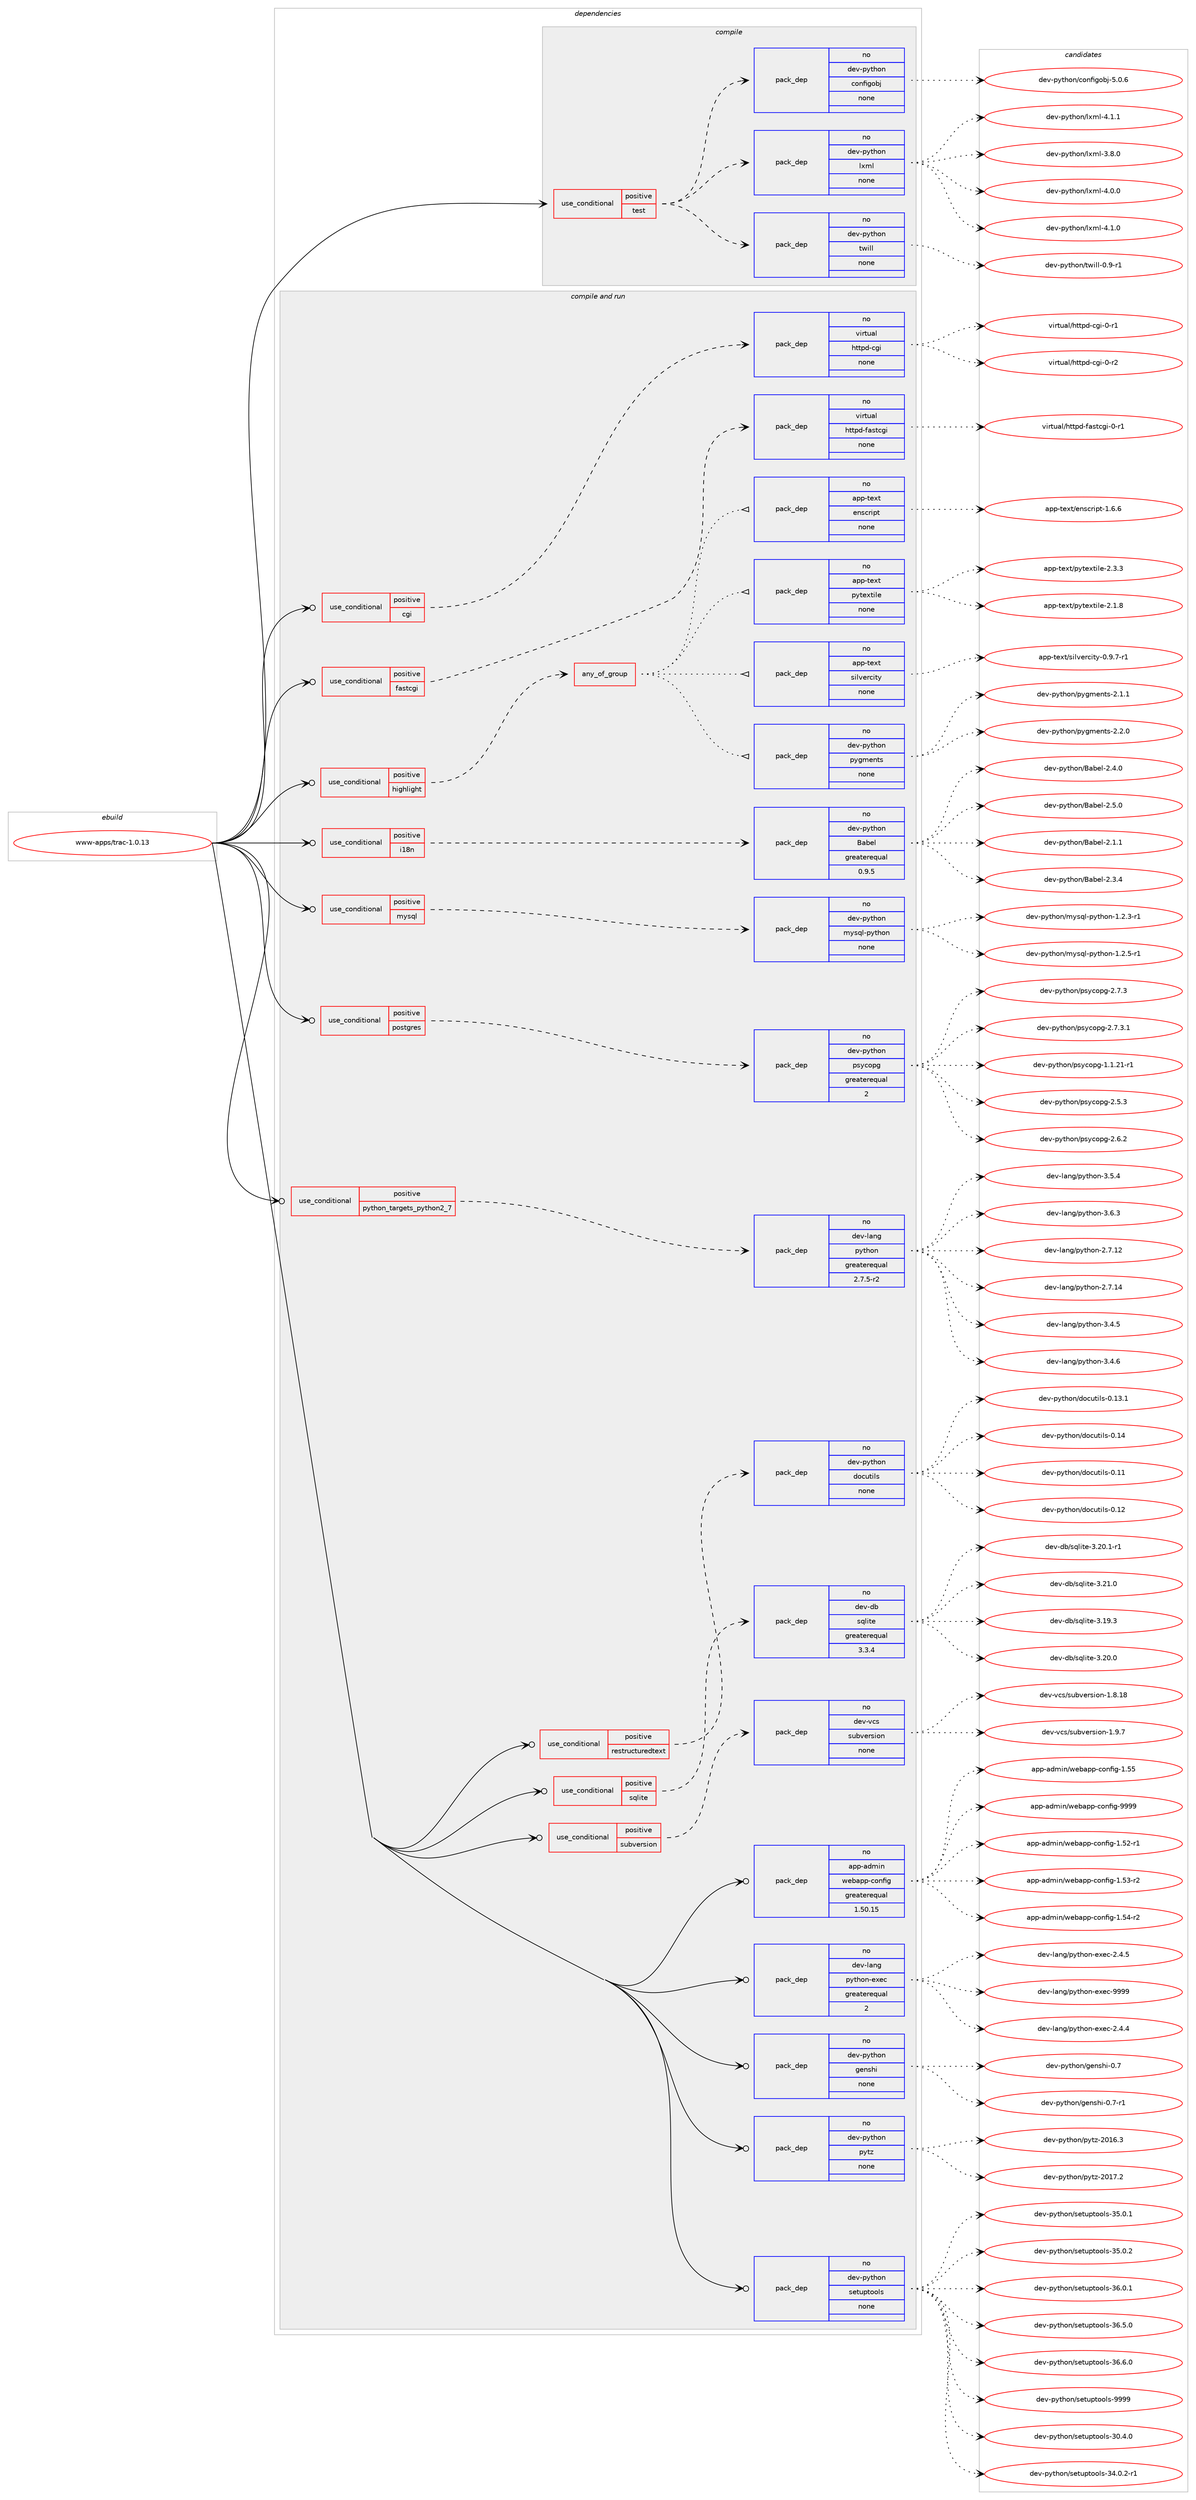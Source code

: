 digraph prolog {

# *************
# Graph options
# *************

newrank=true;
concentrate=true;
compound=true;
graph [rankdir=LR,fontname=Helvetica,fontsize=10,ranksep=1.5];#, ranksep=2.5, nodesep=0.2];
edge  [arrowhead=vee];
node  [fontname=Helvetica,fontsize=10];

# **********
# The ebuild
# **********

subgraph cluster_leftcol {
color=gray;
rank=same;
label=<<i>ebuild</i>>;
id [label="www-apps/trac-1.0.13", color=red, width=4, href="../www-apps/trac-1.0.13.svg"];
}

# ****************
# The dependencies
# ****************

subgraph cluster_midcol {
color=gray;
label=<<i>dependencies</i>>;
subgraph cluster_compile {
fillcolor="#eeeeee";
style=filled;
label=<<i>compile</i>>;
subgraph cond119693 {
dependency502520 [label=<<TABLE BORDER="0" CELLBORDER="1" CELLSPACING="0" CELLPADDING="4"><TR><TD ROWSPAN="3" CELLPADDING="10">use_conditional</TD></TR><TR><TD>positive</TD></TR><TR><TD>test</TD></TR></TABLE>>, shape=none, color=red];
subgraph pack373639 {
dependency502521 [label=<<TABLE BORDER="0" CELLBORDER="1" CELLSPACING="0" CELLPADDING="4" WIDTH="220"><TR><TD ROWSPAN="6" CELLPADDING="30">pack_dep</TD></TR><TR><TD WIDTH="110">no</TD></TR><TR><TD>dev-python</TD></TR><TR><TD>twill</TD></TR><TR><TD>none</TD></TR><TR><TD></TD></TR></TABLE>>, shape=none, color=blue];
}
dependency502520:e -> dependency502521:w [weight=20,style="dashed",arrowhead="vee"];
subgraph pack373640 {
dependency502522 [label=<<TABLE BORDER="0" CELLBORDER="1" CELLSPACING="0" CELLPADDING="4" WIDTH="220"><TR><TD ROWSPAN="6" CELLPADDING="30">pack_dep</TD></TR><TR><TD WIDTH="110">no</TD></TR><TR><TD>dev-python</TD></TR><TR><TD>lxml</TD></TR><TR><TD>none</TD></TR><TR><TD></TD></TR></TABLE>>, shape=none, color=blue];
}
dependency502520:e -> dependency502522:w [weight=20,style="dashed",arrowhead="vee"];
subgraph pack373641 {
dependency502523 [label=<<TABLE BORDER="0" CELLBORDER="1" CELLSPACING="0" CELLPADDING="4" WIDTH="220"><TR><TD ROWSPAN="6" CELLPADDING="30">pack_dep</TD></TR><TR><TD WIDTH="110">no</TD></TR><TR><TD>dev-python</TD></TR><TR><TD>configobj</TD></TR><TR><TD>none</TD></TR><TR><TD></TD></TR></TABLE>>, shape=none, color=blue];
}
dependency502520:e -> dependency502523:w [weight=20,style="dashed",arrowhead="vee"];
}
id:e -> dependency502520:w [weight=20,style="solid",arrowhead="vee"];
}
subgraph cluster_compileandrun {
fillcolor="#eeeeee";
style=filled;
label=<<i>compile and run</i>>;
subgraph cond119694 {
dependency502524 [label=<<TABLE BORDER="0" CELLBORDER="1" CELLSPACING="0" CELLPADDING="4"><TR><TD ROWSPAN="3" CELLPADDING="10">use_conditional</TD></TR><TR><TD>positive</TD></TR><TR><TD>cgi</TD></TR></TABLE>>, shape=none, color=red];
subgraph pack373642 {
dependency502525 [label=<<TABLE BORDER="0" CELLBORDER="1" CELLSPACING="0" CELLPADDING="4" WIDTH="220"><TR><TD ROWSPAN="6" CELLPADDING="30">pack_dep</TD></TR><TR><TD WIDTH="110">no</TD></TR><TR><TD>virtual</TD></TR><TR><TD>httpd-cgi</TD></TR><TR><TD>none</TD></TR><TR><TD></TD></TR></TABLE>>, shape=none, color=blue];
}
dependency502524:e -> dependency502525:w [weight=20,style="dashed",arrowhead="vee"];
}
id:e -> dependency502524:w [weight=20,style="solid",arrowhead="odotvee"];
subgraph cond119695 {
dependency502526 [label=<<TABLE BORDER="0" CELLBORDER="1" CELLSPACING="0" CELLPADDING="4"><TR><TD ROWSPAN="3" CELLPADDING="10">use_conditional</TD></TR><TR><TD>positive</TD></TR><TR><TD>fastcgi</TD></TR></TABLE>>, shape=none, color=red];
subgraph pack373643 {
dependency502527 [label=<<TABLE BORDER="0" CELLBORDER="1" CELLSPACING="0" CELLPADDING="4" WIDTH="220"><TR><TD ROWSPAN="6" CELLPADDING="30">pack_dep</TD></TR><TR><TD WIDTH="110">no</TD></TR><TR><TD>virtual</TD></TR><TR><TD>httpd-fastcgi</TD></TR><TR><TD>none</TD></TR><TR><TD></TD></TR></TABLE>>, shape=none, color=blue];
}
dependency502526:e -> dependency502527:w [weight=20,style="dashed",arrowhead="vee"];
}
id:e -> dependency502526:w [weight=20,style="solid",arrowhead="odotvee"];
subgraph cond119696 {
dependency502528 [label=<<TABLE BORDER="0" CELLBORDER="1" CELLSPACING="0" CELLPADDING="4"><TR><TD ROWSPAN="3" CELLPADDING="10">use_conditional</TD></TR><TR><TD>positive</TD></TR><TR><TD>highlight</TD></TR></TABLE>>, shape=none, color=red];
subgraph any8860 {
dependency502529 [label=<<TABLE BORDER="0" CELLBORDER="1" CELLSPACING="0" CELLPADDING="4"><TR><TD CELLPADDING="10">any_of_group</TD></TR></TABLE>>, shape=none, color=red];subgraph pack373644 {
dependency502530 [label=<<TABLE BORDER="0" CELLBORDER="1" CELLSPACING="0" CELLPADDING="4" WIDTH="220"><TR><TD ROWSPAN="6" CELLPADDING="30">pack_dep</TD></TR><TR><TD WIDTH="110">no</TD></TR><TR><TD>dev-python</TD></TR><TR><TD>pygments</TD></TR><TR><TD>none</TD></TR><TR><TD></TD></TR></TABLE>>, shape=none, color=blue];
}
dependency502529:e -> dependency502530:w [weight=20,style="dotted",arrowhead="oinv"];
subgraph pack373645 {
dependency502531 [label=<<TABLE BORDER="0" CELLBORDER="1" CELLSPACING="0" CELLPADDING="4" WIDTH="220"><TR><TD ROWSPAN="6" CELLPADDING="30">pack_dep</TD></TR><TR><TD WIDTH="110">no</TD></TR><TR><TD>app-text</TD></TR><TR><TD>silvercity</TD></TR><TR><TD>none</TD></TR><TR><TD></TD></TR></TABLE>>, shape=none, color=blue];
}
dependency502529:e -> dependency502531:w [weight=20,style="dotted",arrowhead="oinv"];
subgraph pack373646 {
dependency502532 [label=<<TABLE BORDER="0" CELLBORDER="1" CELLSPACING="0" CELLPADDING="4" WIDTH="220"><TR><TD ROWSPAN="6" CELLPADDING="30">pack_dep</TD></TR><TR><TD WIDTH="110">no</TD></TR><TR><TD>app-text</TD></TR><TR><TD>pytextile</TD></TR><TR><TD>none</TD></TR><TR><TD></TD></TR></TABLE>>, shape=none, color=blue];
}
dependency502529:e -> dependency502532:w [weight=20,style="dotted",arrowhead="oinv"];
subgraph pack373647 {
dependency502533 [label=<<TABLE BORDER="0" CELLBORDER="1" CELLSPACING="0" CELLPADDING="4" WIDTH="220"><TR><TD ROWSPAN="6" CELLPADDING="30">pack_dep</TD></TR><TR><TD WIDTH="110">no</TD></TR><TR><TD>app-text</TD></TR><TR><TD>enscript</TD></TR><TR><TD>none</TD></TR><TR><TD></TD></TR></TABLE>>, shape=none, color=blue];
}
dependency502529:e -> dependency502533:w [weight=20,style="dotted",arrowhead="oinv"];
}
dependency502528:e -> dependency502529:w [weight=20,style="dashed",arrowhead="vee"];
}
id:e -> dependency502528:w [weight=20,style="solid",arrowhead="odotvee"];
subgraph cond119697 {
dependency502534 [label=<<TABLE BORDER="0" CELLBORDER="1" CELLSPACING="0" CELLPADDING="4"><TR><TD ROWSPAN="3" CELLPADDING="10">use_conditional</TD></TR><TR><TD>positive</TD></TR><TR><TD>i18n</TD></TR></TABLE>>, shape=none, color=red];
subgraph pack373648 {
dependency502535 [label=<<TABLE BORDER="0" CELLBORDER="1" CELLSPACING="0" CELLPADDING="4" WIDTH="220"><TR><TD ROWSPAN="6" CELLPADDING="30">pack_dep</TD></TR><TR><TD WIDTH="110">no</TD></TR><TR><TD>dev-python</TD></TR><TR><TD>Babel</TD></TR><TR><TD>greaterequal</TD></TR><TR><TD>0.9.5</TD></TR></TABLE>>, shape=none, color=blue];
}
dependency502534:e -> dependency502535:w [weight=20,style="dashed",arrowhead="vee"];
}
id:e -> dependency502534:w [weight=20,style="solid",arrowhead="odotvee"];
subgraph cond119698 {
dependency502536 [label=<<TABLE BORDER="0" CELLBORDER="1" CELLSPACING="0" CELLPADDING="4"><TR><TD ROWSPAN="3" CELLPADDING="10">use_conditional</TD></TR><TR><TD>positive</TD></TR><TR><TD>mysql</TD></TR></TABLE>>, shape=none, color=red];
subgraph pack373649 {
dependency502537 [label=<<TABLE BORDER="0" CELLBORDER="1" CELLSPACING="0" CELLPADDING="4" WIDTH="220"><TR><TD ROWSPAN="6" CELLPADDING="30">pack_dep</TD></TR><TR><TD WIDTH="110">no</TD></TR><TR><TD>dev-python</TD></TR><TR><TD>mysql-python</TD></TR><TR><TD>none</TD></TR><TR><TD></TD></TR></TABLE>>, shape=none, color=blue];
}
dependency502536:e -> dependency502537:w [weight=20,style="dashed",arrowhead="vee"];
}
id:e -> dependency502536:w [weight=20,style="solid",arrowhead="odotvee"];
subgraph cond119699 {
dependency502538 [label=<<TABLE BORDER="0" CELLBORDER="1" CELLSPACING="0" CELLPADDING="4"><TR><TD ROWSPAN="3" CELLPADDING="10">use_conditional</TD></TR><TR><TD>positive</TD></TR><TR><TD>postgres</TD></TR></TABLE>>, shape=none, color=red];
subgraph pack373650 {
dependency502539 [label=<<TABLE BORDER="0" CELLBORDER="1" CELLSPACING="0" CELLPADDING="4" WIDTH="220"><TR><TD ROWSPAN="6" CELLPADDING="30">pack_dep</TD></TR><TR><TD WIDTH="110">no</TD></TR><TR><TD>dev-python</TD></TR><TR><TD>psycopg</TD></TR><TR><TD>greaterequal</TD></TR><TR><TD>2</TD></TR></TABLE>>, shape=none, color=blue];
}
dependency502538:e -> dependency502539:w [weight=20,style="dashed",arrowhead="vee"];
}
id:e -> dependency502538:w [weight=20,style="solid",arrowhead="odotvee"];
subgraph cond119700 {
dependency502540 [label=<<TABLE BORDER="0" CELLBORDER="1" CELLSPACING="0" CELLPADDING="4"><TR><TD ROWSPAN="3" CELLPADDING="10">use_conditional</TD></TR><TR><TD>positive</TD></TR><TR><TD>python_targets_python2_7</TD></TR></TABLE>>, shape=none, color=red];
subgraph pack373651 {
dependency502541 [label=<<TABLE BORDER="0" CELLBORDER="1" CELLSPACING="0" CELLPADDING="4" WIDTH="220"><TR><TD ROWSPAN="6" CELLPADDING="30">pack_dep</TD></TR><TR><TD WIDTH="110">no</TD></TR><TR><TD>dev-lang</TD></TR><TR><TD>python</TD></TR><TR><TD>greaterequal</TD></TR><TR><TD>2.7.5-r2</TD></TR></TABLE>>, shape=none, color=blue];
}
dependency502540:e -> dependency502541:w [weight=20,style="dashed",arrowhead="vee"];
}
id:e -> dependency502540:w [weight=20,style="solid",arrowhead="odotvee"];
subgraph cond119701 {
dependency502542 [label=<<TABLE BORDER="0" CELLBORDER="1" CELLSPACING="0" CELLPADDING="4"><TR><TD ROWSPAN="3" CELLPADDING="10">use_conditional</TD></TR><TR><TD>positive</TD></TR><TR><TD>restructuredtext</TD></TR></TABLE>>, shape=none, color=red];
subgraph pack373652 {
dependency502543 [label=<<TABLE BORDER="0" CELLBORDER="1" CELLSPACING="0" CELLPADDING="4" WIDTH="220"><TR><TD ROWSPAN="6" CELLPADDING="30">pack_dep</TD></TR><TR><TD WIDTH="110">no</TD></TR><TR><TD>dev-python</TD></TR><TR><TD>docutils</TD></TR><TR><TD>none</TD></TR><TR><TD></TD></TR></TABLE>>, shape=none, color=blue];
}
dependency502542:e -> dependency502543:w [weight=20,style="dashed",arrowhead="vee"];
}
id:e -> dependency502542:w [weight=20,style="solid",arrowhead="odotvee"];
subgraph cond119702 {
dependency502544 [label=<<TABLE BORDER="0" CELLBORDER="1" CELLSPACING="0" CELLPADDING="4"><TR><TD ROWSPAN="3" CELLPADDING="10">use_conditional</TD></TR><TR><TD>positive</TD></TR><TR><TD>sqlite</TD></TR></TABLE>>, shape=none, color=red];
subgraph pack373653 {
dependency502545 [label=<<TABLE BORDER="0" CELLBORDER="1" CELLSPACING="0" CELLPADDING="4" WIDTH="220"><TR><TD ROWSPAN="6" CELLPADDING="30">pack_dep</TD></TR><TR><TD WIDTH="110">no</TD></TR><TR><TD>dev-db</TD></TR><TR><TD>sqlite</TD></TR><TR><TD>greaterequal</TD></TR><TR><TD>3.3.4</TD></TR></TABLE>>, shape=none, color=blue];
}
dependency502544:e -> dependency502545:w [weight=20,style="dashed",arrowhead="vee"];
}
id:e -> dependency502544:w [weight=20,style="solid",arrowhead="odotvee"];
subgraph cond119703 {
dependency502546 [label=<<TABLE BORDER="0" CELLBORDER="1" CELLSPACING="0" CELLPADDING="4"><TR><TD ROWSPAN="3" CELLPADDING="10">use_conditional</TD></TR><TR><TD>positive</TD></TR><TR><TD>subversion</TD></TR></TABLE>>, shape=none, color=red];
subgraph pack373654 {
dependency502547 [label=<<TABLE BORDER="0" CELLBORDER="1" CELLSPACING="0" CELLPADDING="4" WIDTH="220"><TR><TD ROWSPAN="6" CELLPADDING="30">pack_dep</TD></TR><TR><TD WIDTH="110">no</TD></TR><TR><TD>dev-vcs</TD></TR><TR><TD>subversion</TD></TR><TR><TD>none</TD></TR><TR><TD></TD></TR></TABLE>>, shape=none, color=blue];
}
dependency502546:e -> dependency502547:w [weight=20,style="dashed",arrowhead="vee"];
}
id:e -> dependency502546:w [weight=20,style="solid",arrowhead="odotvee"];
subgraph pack373655 {
dependency502548 [label=<<TABLE BORDER="0" CELLBORDER="1" CELLSPACING="0" CELLPADDING="4" WIDTH="220"><TR><TD ROWSPAN="6" CELLPADDING="30">pack_dep</TD></TR><TR><TD WIDTH="110">no</TD></TR><TR><TD>app-admin</TD></TR><TR><TD>webapp-config</TD></TR><TR><TD>greaterequal</TD></TR><TR><TD>1.50.15</TD></TR></TABLE>>, shape=none, color=blue];
}
id:e -> dependency502548:w [weight=20,style="solid",arrowhead="odotvee"];
subgraph pack373656 {
dependency502549 [label=<<TABLE BORDER="0" CELLBORDER="1" CELLSPACING="0" CELLPADDING="4" WIDTH="220"><TR><TD ROWSPAN="6" CELLPADDING="30">pack_dep</TD></TR><TR><TD WIDTH="110">no</TD></TR><TR><TD>dev-lang</TD></TR><TR><TD>python-exec</TD></TR><TR><TD>greaterequal</TD></TR><TR><TD>2</TD></TR></TABLE>>, shape=none, color=blue];
}
id:e -> dependency502549:w [weight=20,style="solid",arrowhead="odotvee"];
subgraph pack373657 {
dependency502550 [label=<<TABLE BORDER="0" CELLBORDER="1" CELLSPACING="0" CELLPADDING="4" WIDTH="220"><TR><TD ROWSPAN="6" CELLPADDING="30">pack_dep</TD></TR><TR><TD WIDTH="110">no</TD></TR><TR><TD>dev-python</TD></TR><TR><TD>genshi</TD></TR><TR><TD>none</TD></TR><TR><TD></TD></TR></TABLE>>, shape=none, color=blue];
}
id:e -> dependency502550:w [weight=20,style="solid",arrowhead="odotvee"];
subgraph pack373658 {
dependency502551 [label=<<TABLE BORDER="0" CELLBORDER="1" CELLSPACING="0" CELLPADDING="4" WIDTH="220"><TR><TD ROWSPAN="6" CELLPADDING="30">pack_dep</TD></TR><TR><TD WIDTH="110">no</TD></TR><TR><TD>dev-python</TD></TR><TR><TD>pytz</TD></TR><TR><TD>none</TD></TR><TR><TD></TD></TR></TABLE>>, shape=none, color=blue];
}
id:e -> dependency502551:w [weight=20,style="solid",arrowhead="odotvee"];
subgraph pack373659 {
dependency502552 [label=<<TABLE BORDER="0" CELLBORDER="1" CELLSPACING="0" CELLPADDING="4" WIDTH="220"><TR><TD ROWSPAN="6" CELLPADDING="30">pack_dep</TD></TR><TR><TD WIDTH="110">no</TD></TR><TR><TD>dev-python</TD></TR><TR><TD>setuptools</TD></TR><TR><TD>none</TD></TR><TR><TD></TD></TR></TABLE>>, shape=none, color=blue];
}
id:e -> dependency502552:w [weight=20,style="solid",arrowhead="odotvee"];
}
subgraph cluster_run {
fillcolor="#eeeeee";
style=filled;
label=<<i>run</i>>;
}
}

# **************
# The candidates
# **************

subgraph cluster_choices {
rank=same;
color=gray;
label=<<i>candidates</i>>;

subgraph choice373639 {
color=black;
nodesep=1;
choice1001011184511212111610411111047116119105108108454846574511449 [label="dev-python/twill-0.9-r1", color=red, width=4,href="../dev-python/twill-0.9-r1.svg"];
dependency502521:e -> choice1001011184511212111610411111047116119105108108454846574511449:w [style=dotted,weight="100"];
}
subgraph choice373640 {
color=black;
nodesep=1;
choice1001011184511212111610411111047108120109108455146564648 [label="dev-python/lxml-3.8.0", color=red, width=4,href="../dev-python/lxml-3.8.0.svg"];
choice1001011184511212111610411111047108120109108455246484648 [label="dev-python/lxml-4.0.0", color=red, width=4,href="../dev-python/lxml-4.0.0.svg"];
choice1001011184511212111610411111047108120109108455246494648 [label="dev-python/lxml-4.1.0", color=red, width=4,href="../dev-python/lxml-4.1.0.svg"];
choice1001011184511212111610411111047108120109108455246494649 [label="dev-python/lxml-4.1.1", color=red, width=4,href="../dev-python/lxml-4.1.1.svg"];
dependency502522:e -> choice1001011184511212111610411111047108120109108455146564648:w [style=dotted,weight="100"];
dependency502522:e -> choice1001011184511212111610411111047108120109108455246484648:w [style=dotted,weight="100"];
dependency502522:e -> choice1001011184511212111610411111047108120109108455246494648:w [style=dotted,weight="100"];
dependency502522:e -> choice1001011184511212111610411111047108120109108455246494649:w [style=dotted,weight="100"];
}
subgraph choice373641 {
color=black;
nodesep=1;
choice10010111845112121116104111110479911111010210510311198106455346484654 [label="dev-python/configobj-5.0.6", color=red, width=4,href="../dev-python/configobj-5.0.6.svg"];
dependency502523:e -> choice10010111845112121116104111110479911111010210510311198106455346484654:w [style=dotted,weight="100"];
}
subgraph choice373642 {
color=black;
nodesep=1;
choice1181051141161179710847104116116112100459910310545484511449 [label="virtual/httpd-cgi-0-r1", color=red, width=4,href="../virtual/httpd-cgi-0-r1.svg"];
choice1181051141161179710847104116116112100459910310545484511450 [label="virtual/httpd-cgi-0-r2", color=red, width=4,href="../virtual/httpd-cgi-0-r2.svg"];
dependency502525:e -> choice1181051141161179710847104116116112100459910310545484511449:w [style=dotted,weight="100"];
dependency502525:e -> choice1181051141161179710847104116116112100459910310545484511450:w [style=dotted,weight="100"];
}
subgraph choice373643 {
color=black;
nodesep=1;
choice118105114116117971084710411611611210045102971151169910310545484511449 [label="virtual/httpd-fastcgi-0-r1", color=red, width=4,href="../virtual/httpd-fastcgi-0-r1.svg"];
dependency502527:e -> choice118105114116117971084710411611611210045102971151169910310545484511449:w [style=dotted,weight="100"];
}
subgraph choice373644 {
color=black;
nodesep=1;
choice1001011184511212111610411111047112121103109101110116115455046494649 [label="dev-python/pygments-2.1.1", color=red, width=4,href="../dev-python/pygments-2.1.1.svg"];
choice1001011184511212111610411111047112121103109101110116115455046504648 [label="dev-python/pygments-2.2.0", color=red, width=4,href="../dev-python/pygments-2.2.0.svg"];
dependency502530:e -> choice1001011184511212111610411111047112121103109101110116115455046494649:w [style=dotted,weight="100"];
dependency502530:e -> choice1001011184511212111610411111047112121103109101110116115455046504648:w [style=dotted,weight="100"];
}
subgraph choice373645 {
color=black;
nodesep=1;
choice971121124511610112011647115105108118101114991051161214548465746554511449 [label="app-text/silvercity-0.9.7-r1", color=red, width=4,href="../app-text/silvercity-0.9.7-r1.svg"];
dependency502531:e -> choice971121124511610112011647115105108118101114991051161214548465746554511449:w [style=dotted,weight="100"];
}
subgraph choice373646 {
color=black;
nodesep=1;
choice971121124511610112011647112121116101120116105108101455046494656 [label="app-text/pytextile-2.1.8", color=red, width=4,href="../app-text/pytextile-2.1.8.svg"];
choice971121124511610112011647112121116101120116105108101455046514651 [label="app-text/pytextile-2.3.3", color=red, width=4,href="../app-text/pytextile-2.3.3.svg"];
dependency502532:e -> choice971121124511610112011647112121116101120116105108101455046494656:w [style=dotted,weight="100"];
dependency502532:e -> choice971121124511610112011647112121116101120116105108101455046514651:w [style=dotted,weight="100"];
}
subgraph choice373647 {
color=black;
nodesep=1;
choice97112112451161011201164710111011599114105112116454946544654 [label="app-text/enscript-1.6.6", color=red, width=4,href="../app-text/enscript-1.6.6.svg"];
dependency502533:e -> choice97112112451161011201164710111011599114105112116454946544654:w [style=dotted,weight="100"];
}
subgraph choice373648 {
color=black;
nodesep=1;
choice1001011184511212111610411111047669798101108455046494649 [label="dev-python/Babel-2.1.1", color=red, width=4,href="../dev-python/Babel-2.1.1.svg"];
choice1001011184511212111610411111047669798101108455046514652 [label="dev-python/Babel-2.3.4", color=red, width=4,href="../dev-python/Babel-2.3.4.svg"];
choice1001011184511212111610411111047669798101108455046524648 [label="dev-python/Babel-2.4.0", color=red, width=4,href="../dev-python/Babel-2.4.0.svg"];
choice1001011184511212111610411111047669798101108455046534648 [label="dev-python/Babel-2.5.0", color=red, width=4,href="../dev-python/Babel-2.5.0.svg"];
dependency502535:e -> choice1001011184511212111610411111047669798101108455046494649:w [style=dotted,weight="100"];
dependency502535:e -> choice1001011184511212111610411111047669798101108455046514652:w [style=dotted,weight="100"];
dependency502535:e -> choice1001011184511212111610411111047669798101108455046524648:w [style=dotted,weight="100"];
dependency502535:e -> choice1001011184511212111610411111047669798101108455046534648:w [style=dotted,weight="100"];
}
subgraph choice373649 {
color=black;
nodesep=1;
choice1001011184511212111610411111047109121115113108451121211161041111104549465046514511449 [label="dev-python/mysql-python-1.2.3-r1", color=red, width=4,href="../dev-python/mysql-python-1.2.3-r1.svg"];
choice1001011184511212111610411111047109121115113108451121211161041111104549465046534511449 [label="dev-python/mysql-python-1.2.5-r1", color=red, width=4,href="../dev-python/mysql-python-1.2.5-r1.svg"];
dependency502537:e -> choice1001011184511212111610411111047109121115113108451121211161041111104549465046514511449:w [style=dotted,weight="100"];
dependency502537:e -> choice1001011184511212111610411111047109121115113108451121211161041111104549465046534511449:w [style=dotted,weight="100"];
}
subgraph choice373650 {
color=black;
nodesep=1;
choice100101118451121211161041111104711211512199111112103454946494650494511449 [label="dev-python/psycopg-1.1.21-r1", color=red, width=4,href="../dev-python/psycopg-1.1.21-r1.svg"];
choice100101118451121211161041111104711211512199111112103455046534651 [label="dev-python/psycopg-2.5.3", color=red, width=4,href="../dev-python/psycopg-2.5.3.svg"];
choice100101118451121211161041111104711211512199111112103455046544650 [label="dev-python/psycopg-2.6.2", color=red, width=4,href="../dev-python/psycopg-2.6.2.svg"];
choice100101118451121211161041111104711211512199111112103455046554651 [label="dev-python/psycopg-2.7.3", color=red, width=4,href="../dev-python/psycopg-2.7.3.svg"];
choice1001011184511212111610411111047112115121991111121034550465546514649 [label="dev-python/psycopg-2.7.3.1", color=red, width=4,href="../dev-python/psycopg-2.7.3.1.svg"];
dependency502539:e -> choice100101118451121211161041111104711211512199111112103454946494650494511449:w [style=dotted,weight="100"];
dependency502539:e -> choice100101118451121211161041111104711211512199111112103455046534651:w [style=dotted,weight="100"];
dependency502539:e -> choice100101118451121211161041111104711211512199111112103455046544650:w [style=dotted,weight="100"];
dependency502539:e -> choice100101118451121211161041111104711211512199111112103455046554651:w [style=dotted,weight="100"];
dependency502539:e -> choice1001011184511212111610411111047112115121991111121034550465546514649:w [style=dotted,weight="100"];
}
subgraph choice373651 {
color=black;
nodesep=1;
choice10010111845108971101034711212111610411111045504655464950 [label="dev-lang/python-2.7.12", color=red, width=4,href="../dev-lang/python-2.7.12.svg"];
choice10010111845108971101034711212111610411111045504655464952 [label="dev-lang/python-2.7.14", color=red, width=4,href="../dev-lang/python-2.7.14.svg"];
choice100101118451089711010347112121116104111110455146524653 [label="dev-lang/python-3.4.5", color=red, width=4,href="../dev-lang/python-3.4.5.svg"];
choice100101118451089711010347112121116104111110455146524654 [label="dev-lang/python-3.4.6", color=red, width=4,href="../dev-lang/python-3.4.6.svg"];
choice100101118451089711010347112121116104111110455146534652 [label="dev-lang/python-3.5.4", color=red, width=4,href="../dev-lang/python-3.5.4.svg"];
choice100101118451089711010347112121116104111110455146544651 [label="dev-lang/python-3.6.3", color=red, width=4,href="../dev-lang/python-3.6.3.svg"];
dependency502541:e -> choice10010111845108971101034711212111610411111045504655464950:w [style=dotted,weight="100"];
dependency502541:e -> choice10010111845108971101034711212111610411111045504655464952:w [style=dotted,weight="100"];
dependency502541:e -> choice100101118451089711010347112121116104111110455146524653:w [style=dotted,weight="100"];
dependency502541:e -> choice100101118451089711010347112121116104111110455146524654:w [style=dotted,weight="100"];
dependency502541:e -> choice100101118451089711010347112121116104111110455146534652:w [style=dotted,weight="100"];
dependency502541:e -> choice100101118451089711010347112121116104111110455146544651:w [style=dotted,weight="100"];
}
subgraph choice373652 {
color=black;
nodesep=1;
choice1001011184511212111610411111047100111991171161051081154548464949 [label="dev-python/docutils-0.11", color=red, width=4,href="../dev-python/docutils-0.11.svg"];
choice1001011184511212111610411111047100111991171161051081154548464950 [label="dev-python/docutils-0.12", color=red, width=4,href="../dev-python/docutils-0.12.svg"];
choice10010111845112121116104111110471001119911711610510811545484649514649 [label="dev-python/docutils-0.13.1", color=red, width=4,href="../dev-python/docutils-0.13.1.svg"];
choice1001011184511212111610411111047100111991171161051081154548464952 [label="dev-python/docutils-0.14", color=red, width=4,href="../dev-python/docutils-0.14.svg"];
dependency502543:e -> choice1001011184511212111610411111047100111991171161051081154548464949:w [style=dotted,weight="100"];
dependency502543:e -> choice1001011184511212111610411111047100111991171161051081154548464950:w [style=dotted,weight="100"];
dependency502543:e -> choice10010111845112121116104111110471001119911711610510811545484649514649:w [style=dotted,weight="100"];
dependency502543:e -> choice1001011184511212111610411111047100111991171161051081154548464952:w [style=dotted,weight="100"];
}
subgraph choice373653 {
color=black;
nodesep=1;
choice10010111845100984711511310810511610145514649574651 [label="dev-db/sqlite-3.19.3", color=red, width=4,href="../dev-db/sqlite-3.19.3.svg"];
choice10010111845100984711511310810511610145514650484648 [label="dev-db/sqlite-3.20.0", color=red, width=4,href="../dev-db/sqlite-3.20.0.svg"];
choice100101118451009847115113108105116101455146504846494511449 [label="dev-db/sqlite-3.20.1-r1", color=red, width=4,href="../dev-db/sqlite-3.20.1-r1.svg"];
choice10010111845100984711511310810511610145514650494648 [label="dev-db/sqlite-3.21.0", color=red, width=4,href="../dev-db/sqlite-3.21.0.svg"];
dependency502545:e -> choice10010111845100984711511310810511610145514649574651:w [style=dotted,weight="100"];
dependency502545:e -> choice10010111845100984711511310810511610145514650484648:w [style=dotted,weight="100"];
dependency502545:e -> choice100101118451009847115113108105116101455146504846494511449:w [style=dotted,weight="100"];
dependency502545:e -> choice10010111845100984711511310810511610145514650494648:w [style=dotted,weight="100"];
}
subgraph choice373654 {
color=black;
nodesep=1;
choice1001011184511899115471151179811810111411510511111045494656464956 [label="dev-vcs/subversion-1.8.18", color=red, width=4,href="../dev-vcs/subversion-1.8.18.svg"];
choice10010111845118991154711511798118101114115105111110454946574655 [label="dev-vcs/subversion-1.9.7", color=red, width=4,href="../dev-vcs/subversion-1.9.7.svg"];
dependency502547:e -> choice1001011184511899115471151179811810111411510511111045494656464956:w [style=dotted,weight="100"];
dependency502547:e -> choice10010111845118991154711511798118101114115105111110454946574655:w [style=dotted,weight="100"];
}
subgraph choice373655 {
color=black;
nodesep=1;
choice971121124597100109105110471191019897112112459911111010210510345494653504511449 [label="app-admin/webapp-config-1.52-r1", color=red, width=4,href="../app-admin/webapp-config-1.52-r1.svg"];
choice971121124597100109105110471191019897112112459911111010210510345494653514511450 [label="app-admin/webapp-config-1.53-r2", color=red, width=4,href="../app-admin/webapp-config-1.53-r2.svg"];
choice971121124597100109105110471191019897112112459911111010210510345494653524511450 [label="app-admin/webapp-config-1.54-r2", color=red, width=4,href="../app-admin/webapp-config-1.54-r2.svg"];
choice97112112459710010910511047119101989711211245991111101021051034549465353 [label="app-admin/webapp-config-1.55", color=red, width=4,href="../app-admin/webapp-config-1.55.svg"];
choice97112112459710010910511047119101989711211245991111101021051034557575757 [label="app-admin/webapp-config-9999", color=red, width=4,href="../app-admin/webapp-config-9999.svg"];
dependency502548:e -> choice971121124597100109105110471191019897112112459911111010210510345494653504511449:w [style=dotted,weight="100"];
dependency502548:e -> choice971121124597100109105110471191019897112112459911111010210510345494653514511450:w [style=dotted,weight="100"];
dependency502548:e -> choice971121124597100109105110471191019897112112459911111010210510345494653524511450:w [style=dotted,weight="100"];
dependency502548:e -> choice97112112459710010910511047119101989711211245991111101021051034549465353:w [style=dotted,weight="100"];
dependency502548:e -> choice97112112459710010910511047119101989711211245991111101021051034557575757:w [style=dotted,weight="100"];
}
subgraph choice373656 {
color=black;
nodesep=1;
choice1001011184510897110103471121211161041111104510112010199455046524652 [label="dev-lang/python-exec-2.4.4", color=red, width=4,href="../dev-lang/python-exec-2.4.4.svg"];
choice1001011184510897110103471121211161041111104510112010199455046524653 [label="dev-lang/python-exec-2.4.5", color=red, width=4,href="../dev-lang/python-exec-2.4.5.svg"];
choice10010111845108971101034711212111610411111045101120101994557575757 [label="dev-lang/python-exec-9999", color=red, width=4,href="../dev-lang/python-exec-9999.svg"];
dependency502549:e -> choice1001011184510897110103471121211161041111104510112010199455046524652:w [style=dotted,weight="100"];
dependency502549:e -> choice1001011184510897110103471121211161041111104510112010199455046524653:w [style=dotted,weight="100"];
dependency502549:e -> choice10010111845108971101034711212111610411111045101120101994557575757:w [style=dotted,weight="100"];
}
subgraph choice373657 {
color=black;
nodesep=1;
choice100101118451121211161041111104710310111011510410545484655 [label="dev-python/genshi-0.7", color=red, width=4,href="../dev-python/genshi-0.7.svg"];
choice1001011184511212111610411111047103101110115104105454846554511449 [label="dev-python/genshi-0.7-r1", color=red, width=4,href="../dev-python/genshi-0.7-r1.svg"];
dependency502550:e -> choice100101118451121211161041111104710310111011510410545484655:w [style=dotted,weight="100"];
dependency502550:e -> choice1001011184511212111610411111047103101110115104105454846554511449:w [style=dotted,weight="100"];
}
subgraph choice373658 {
color=black;
nodesep=1;
choice100101118451121211161041111104711212111612245504849544651 [label="dev-python/pytz-2016.3", color=red, width=4,href="../dev-python/pytz-2016.3.svg"];
choice100101118451121211161041111104711212111612245504849554650 [label="dev-python/pytz-2017.2", color=red, width=4,href="../dev-python/pytz-2017.2.svg"];
dependency502551:e -> choice100101118451121211161041111104711212111612245504849544651:w [style=dotted,weight="100"];
dependency502551:e -> choice100101118451121211161041111104711212111612245504849554650:w [style=dotted,weight="100"];
}
subgraph choice373659 {
color=black;
nodesep=1;
choice100101118451121211161041111104711510111611711211611111110811545514846524648 [label="dev-python/setuptools-30.4.0", color=red, width=4,href="../dev-python/setuptools-30.4.0.svg"];
choice1001011184511212111610411111047115101116117112116111111108115455152464846504511449 [label="dev-python/setuptools-34.0.2-r1", color=red, width=4,href="../dev-python/setuptools-34.0.2-r1.svg"];
choice100101118451121211161041111104711510111611711211611111110811545515346484649 [label="dev-python/setuptools-35.0.1", color=red, width=4,href="../dev-python/setuptools-35.0.1.svg"];
choice100101118451121211161041111104711510111611711211611111110811545515346484650 [label="dev-python/setuptools-35.0.2", color=red, width=4,href="../dev-python/setuptools-35.0.2.svg"];
choice100101118451121211161041111104711510111611711211611111110811545515446484649 [label="dev-python/setuptools-36.0.1", color=red, width=4,href="../dev-python/setuptools-36.0.1.svg"];
choice100101118451121211161041111104711510111611711211611111110811545515446534648 [label="dev-python/setuptools-36.5.0", color=red, width=4,href="../dev-python/setuptools-36.5.0.svg"];
choice100101118451121211161041111104711510111611711211611111110811545515446544648 [label="dev-python/setuptools-36.6.0", color=red, width=4,href="../dev-python/setuptools-36.6.0.svg"];
choice10010111845112121116104111110471151011161171121161111111081154557575757 [label="dev-python/setuptools-9999", color=red, width=4,href="../dev-python/setuptools-9999.svg"];
dependency502552:e -> choice100101118451121211161041111104711510111611711211611111110811545514846524648:w [style=dotted,weight="100"];
dependency502552:e -> choice1001011184511212111610411111047115101116117112116111111108115455152464846504511449:w [style=dotted,weight="100"];
dependency502552:e -> choice100101118451121211161041111104711510111611711211611111110811545515346484649:w [style=dotted,weight="100"];
dependency502552:e -> choice100101118451121211161041111104711510111611711211611111110811545515346484650:w [style=dotted,weight="100"];
dependency502552:e -> choice100101118451121211161041111104711510111611711211611111110811545515446484649:w [style=dotted,weight="100"];
dependency502552:e -> choice100101118451121211161041111104711510111611711211611111110811545515446534648:w [style=dotted,weight="100"];
dependency502552:e -> choice100101118451121211161041111104711510111611711211611111110811545515446544648:w [style=dotted,weight="100"];
dependency502552:e -> choice10010111845112121116104111110471151011161171121161111111081154557575757:w [style=dotted,weight="100"];
}
}

}
